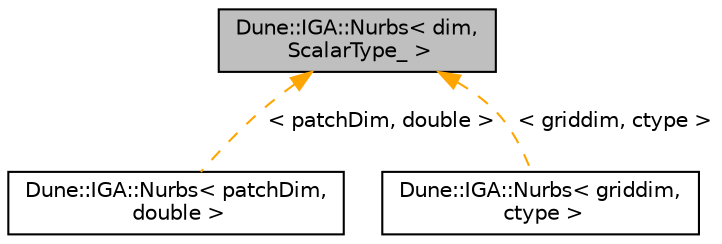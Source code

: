 digraph "Dune::IGA::Nurbs&lt; dim, ScalarType_ &gt;"
{
 // LATEX_PDF_SIZE
  edge [fontname="Helvetica",fontsize="10",labelfontname="Helvetica",labelfontsize="10"];
  node [fontname="Helvetica",fontsize="10",shape=record];
  Node1 [label="Dune::IGA::Nurbs\< dim,\l ScalarType_ \>",height=0.2,width=0.4,color="black", fillcolor="grey75", style="filled", fontcolor="black",tooltip=" "];
  Node1 -> Node2 [dir="back",color="orange",fontsize="10",style="dashed",label=" \< patchDim, double \>" ,fontname="Helvetica"];
  Node2 [label="Dune::IGA::Nurbs\< patchDim,\l double \>",height=0.2,width=0.4,color="black", fillcolor="white", style="filled",URL="$d0/d43/a01020.html",tooltip=" "];
  Node1 -> Node3 [dir="back",color="orange",fontsize="10",style="dashed",label=" \< griddim, ctype \>" ,fontname="Helvetica"];
  Node3 [label="Dune::IGA::Nurbs\< griddim,\l ctype \>",height=0.2,width=0.4,color="black", fillcolor="white", style="filled",URL="$d0/d43/a01020.html",tooltip=" "];
}
